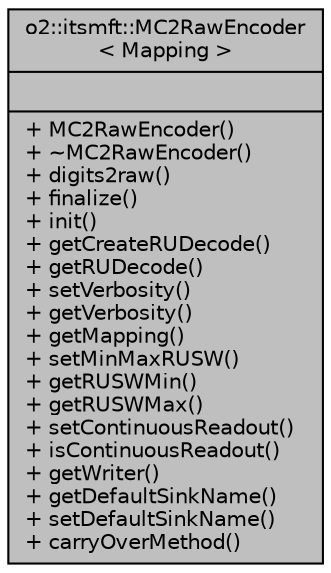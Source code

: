 digraph "o2::itsmft::MC2RawEncoder&lt; Mapping &gt;"
{
 // INTERACTIVE_SVG=YES
  bgcolor="transparent";
  edge [fontname="Helvetica",fontsize="10",labelfontname="Helvetica",labelfontsize="10"];
  node [fontname="Helvetica",fontsize="10",shape=record];
  Node1 [label="{o2::itsmft::MC2RawEncoder\l\< Mapping \>\n||+ MC2RawEncoder()\l+ ~MC2RawEncoder()\l+ digits2raw()\l+ finalize()\l+ init()\l+ getCreateRUDecode()\l+ getRUDecode()\l+ setVerbosity()\l+ getVerbosity()\l+ getMapping()\l+ setMinMaxRUSW()\l+ getRUSWMin()\l+ getRUSWMax()\l+ setContinuousReadout()\l+ isContinuousReadout()\l+ getWriter()\l+ getDefaultSinkName()\l+ setDefaultSinkName()\l+ carryOverMethod()\l}",height=0.2,width=0.4,color="black", fillcolor="grey75", style="filled", fontcolor="black"];
}
